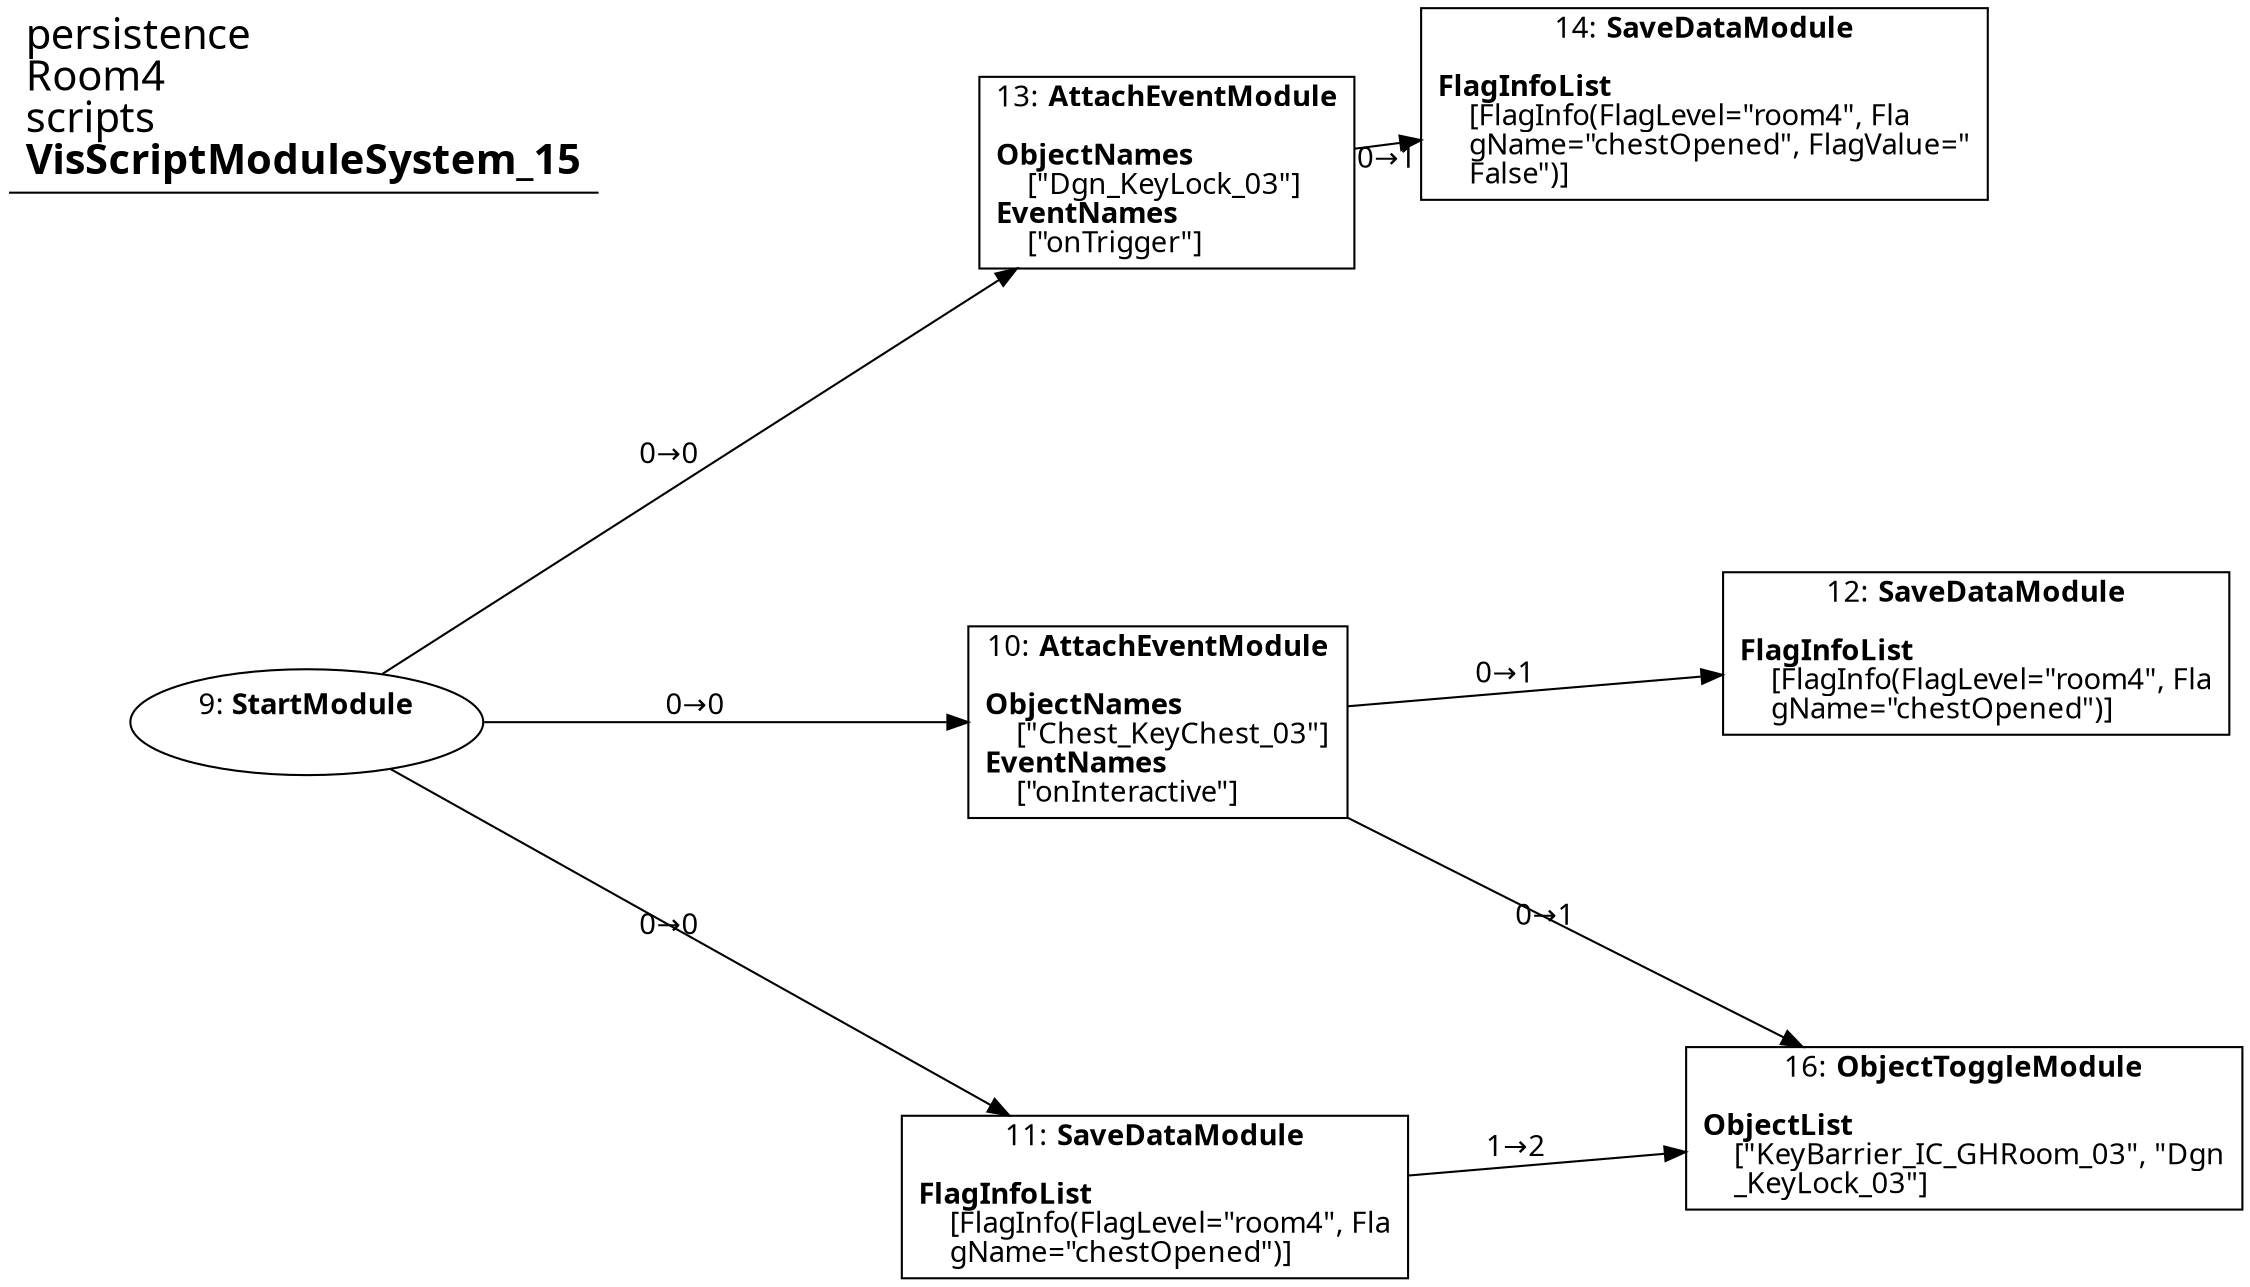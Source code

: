 digraph {
    layout = fdp;
    overlap = prism;
    sep = "+16";
    splines = spline;

    node [ shape = box ];

    graph [ fontname = "Segoe UI" ];
    node [ fontname = "Segoe UI" ];
    edge [ fontname = "Segoe UI" ];

    9 [ label = <9: <b>StartModule</b><br/><br/>> ];
    9 [ shape = oval ]
    9 [ pos = "-0.93600005,-0.33600003!" ];
    9 -> 10 [ label = "0→0" ];
    9 -> 11 [ label = "0→0" ];
    9 -> 13 [ label = "0→0" ];

    10 [ label = <10: <b>AttachEventModule</b><br/><br/><b>ObjectNames</b><br align="left"/>    [&quot;Chest_KeyChest_03&quot;]<br align="left"/><b>EventNames</b><br align="left"/>    [&quot;onInteractive&quot;]<br align="left"/>> ];
    10 [ pos = "-0.651,-0.33600003!" ];
    10 -> 12 [ label = "0→1" ];
    10 -> 16 [ label = "0→1" ];

    11 [ label = <11: <b>SaveDataModule</b><br/><br/><b>FlagInfoList</b><br align="left"/>    [FlagInfo(FlagLevel=&quot;room4&quot;, Fla<br align="left"/>    gName=&quot;chestOpened&quot;)]<br align="left"/>> ];
    11 [ pos = "-0.652,-0.49500003!" ];
    11 -> 16 [ label = "1→2" ];

    12 [ label = <12: <b>SaveDataModule</b><br/><br/><b>FlagInfoList</b><br align="left"/>    [FlagInfo(FlagLevel=&quot;room4&quot;, Fla<br align="left"/>    gName=&quot;chestOpened&quot;)]<br align="left"/>> ];
    12 [ pos = "-0.377,-0.31300002!" ];

    13 [ label = <13: <b>AttachEventModule</b><br/><br/><b>ObjectNames</b><br align="left"/>    [&quot;Dgn_KeyLock_03&quot;]<br align="left"/><b>EventNames</b><br align="left"/>    [&quot;onTrigger&quot;]<br align="left"/>> ];
    13 [ pos = "-0.648,-0.15200001!" ];
    13 -> 14 [ label = "0→1" ];

    14 [ label = <14: <b>SaveDataModule</b><br/><br/><b>FlagInfoList</b><br align="left"/>    [FlagInfo(FlagLevel=&quot;room4&quot;, Fla<br align="left"/>    gName=&quot;chestOpened&quot;, FlagValue=&quot;<br align="left"/>    False&quot;)]<br align="left"/>> ];
    14 [ pos = "-0.46800002,-0.12900001!" ];

    16 [ label = <16: <b>ObjectToggleModule</b><br/><br/><b>ObjectList</b><br align="left"/>    [&quot;KeyBarrier_IC_GHRoom_03&quot;, &quot;Dgn<br align="left"/>    _KeyLock_03&quot;]<br align="left"/>> ];
    16 [ pos = "-0.381,-0.47200003!" ];

    title [ pos = "-0.93700004,-0.128!" ];
    title [ shape = underline ];
    title [ label = <<font point-size="20">persistence<br align="left"/>Room4<br align="left"/>scripts<br align="left"/><b>VisScriptModuleSystem_15</b><br align="left"/></font>> ];
}
